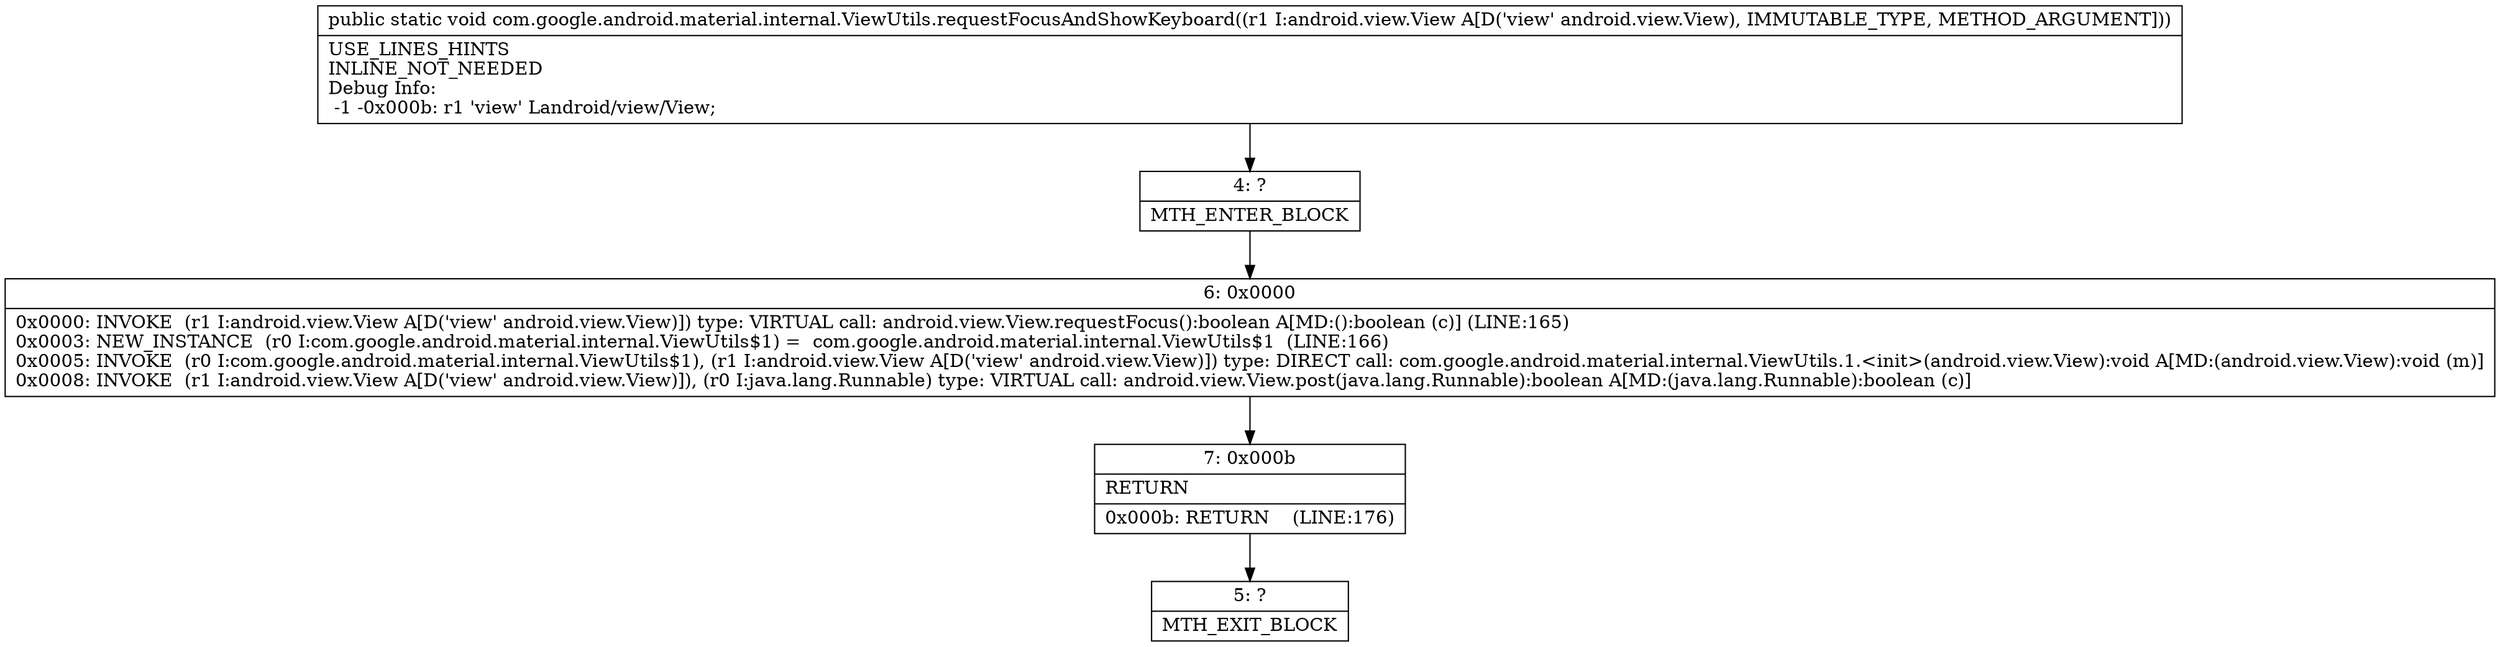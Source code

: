 digraph "CFG forcom.google.android.material.internal.ViewUtils.requestFocusAndShowKeyboard(Landroid\/view\/View;)V" {
Node_4 [shape=record,label="{4\:\ ?|MTH_ENTER_BLOCK\l}"];
Node_6 [shape=record,label="{6\:\ 0x0000|0x0000: INVOKE  (r1 I:android.view.View A[D('view' android.view.View)]) type: VIRTUAL call: android.view.View.requestFocus():boolean A[MD:():boolean (c)] (LINE:165)\l0x0003: NEW_INSTANCE  (r0 I:com.google.android.material.internal.ViewUtils$1) =  com.google.android.material.internal.ViewUtils$1  (LINE:166)\l0x0005: INVOKE  (r0 I:com.google.android.material.internal.ViewUtils$1), (r1 I:android.view.View A[D('view' android.view.View)]) type: DIRECT call: com.google.android.material.internal.ViewUtils.1.\<init\>(android.view.View):void A[MD:(android.view.View):void (m)]\l0x0008: INVOKE  (r1 I:android.view.View A[D('view' android.view.View)]), (r0 I:java.lang.Runnable) type: VIRTUAL call: android.view.View.post(java.lang.Runnable):boolean A[MD:(java.lang.Runnable):boolean (c)]\l}"];
Node_7 [shape=record,label="{7\:\ 0x000b|RETURN\l|0x000b: RETURN    (LINE:176)\l}"];
Node_5 [shape=record,label="{5\:\ ?|MTH_EXIT_BLOCK\l}"];
MethodNode[shape=record,label="{public static void com.google.android.material.internal.ViewUtils.requestFocusAndShowKeyboard((r1 I:android.view.View A[D('view' android.view.View), IMMUTABLE_TYPE, METHOD_ARGUMENT]))  | USE_LINES_HINTS\lINLINE_NOT_NEEDED\lDebug Info:\l  \-1 \-0x000b: r1 'view' Landroid\/view\/View;\l}"];
MethodNode -> Node_4;Node_4 -> Node_6;
Node_6 -> Node_7;
Node_7 -> Node_5;
}

